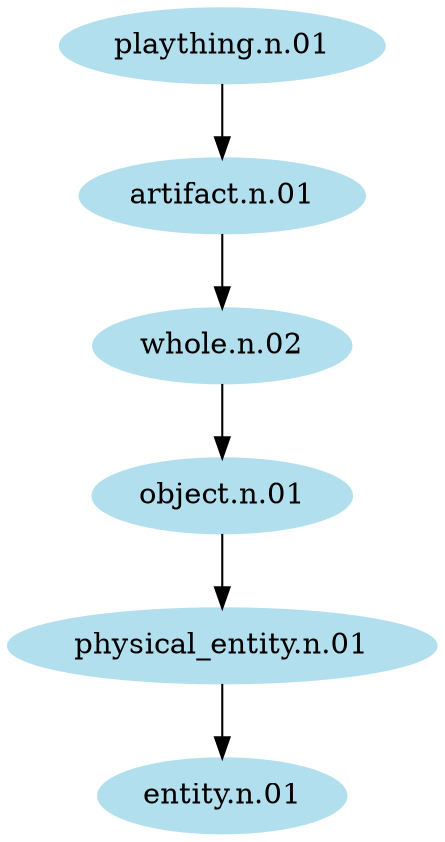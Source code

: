 digraph unix {
	node [color=lightblue2 style=filled]
	size="6,6"
	"plaything.n.01" -> "artifact.n.01"
	"artifact.n.01" -> "whole.n.02"
	"whole.n.02" -> "object.n.01"
	"object.n.01" -> "physical_entity.n.01"
	"physical_entity.n.01" -> "entity.n.01"
}
